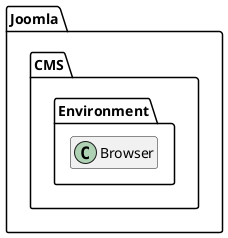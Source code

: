 @startuml
set namespaceSeparator \\
hide members
hide << alias >> circle

class Joomla\\CMS\\Environment\\Browser
@enduml
